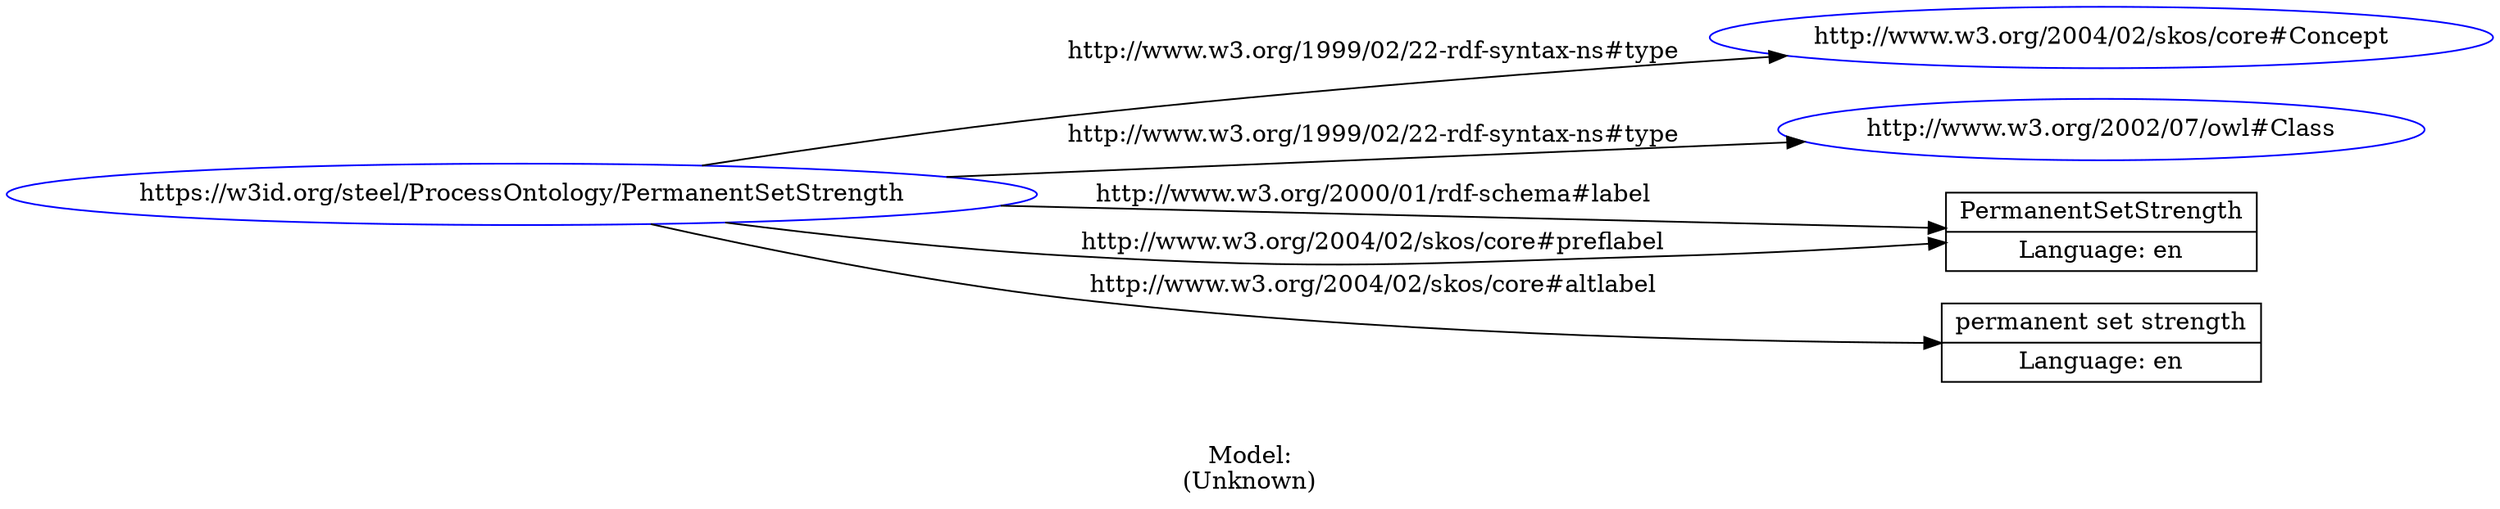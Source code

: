 digraph {
	rankdir = LR;
	charset="utf-8";

	"Rhttps://w3id.org/steel/ProcessOntology/PermanentSetStrength" -> "Rhttp://www.w3.org/2004/02/skos/core#Concept" [ label="http://www.w3.org/1999/02/22-rdf-syntax-ns#type" ];
	"Rhttps://w3id.org/steel/ProcessOntology/PermanentSetStrength" -> "Rhttp://www.w3.org/2002/07/owl#Class" [ label="http://www.w3.org/1999/02/22-rdf-syntax-ns#type" ];
	"Rhttps://w3id.org/steel/ProcessOntology/PermanentSetStrength" -> "LPermanentSetStrength|Language: en" [ label="http://www.w3.org/2000/01/rdf-schema#label" ];
	"Rhttps://w3id.org/steel/ProcessOntology/PermanentSetStrength" -> "Lpermanent set strength|Language: en" [ label="http://www.w3.org/2004/02/skos/core#altlabel" ];
	"Rhttps://w3id.org/steel/ProcessOntology/PermanentSetStrength" -> "LPermanentSetStrength|Language: en" [ label="http://www.w3.org/2004/02/skos/core#preflabel" ];

	// Resources
	"Rhttps://w3id.org/steel/ProcessOntology/PermanentSetStrength" [ label="https://w3id.org/steel/ProcessOntology/PermanentSetStrength", shape = ellipse, color = blue ];
	"Rhttp://www.w3.org/2004/02/skos/core#Concept" [ label="http://www.w3.org/2004/02/skos/core#Concept", shape = ellipse, color = blue ];
	"Rhttp://www.w3.org/2002/07/owl#Class" [ label="http://www.w3.org/2002/07/owl#Class", shape = ellipse, color = blue ];

	// Anonymous nodes

	// Literals
	"LPermanentSetStrength|Language: en" [ label="PermanentSetStrength|Language: en", shape = record ];
	"Lpermanent set strength|Language: en" [ label="permanent set strength|Language: en", shape = record ];

	label="\n\nModel:\n(Unknown)";
}
